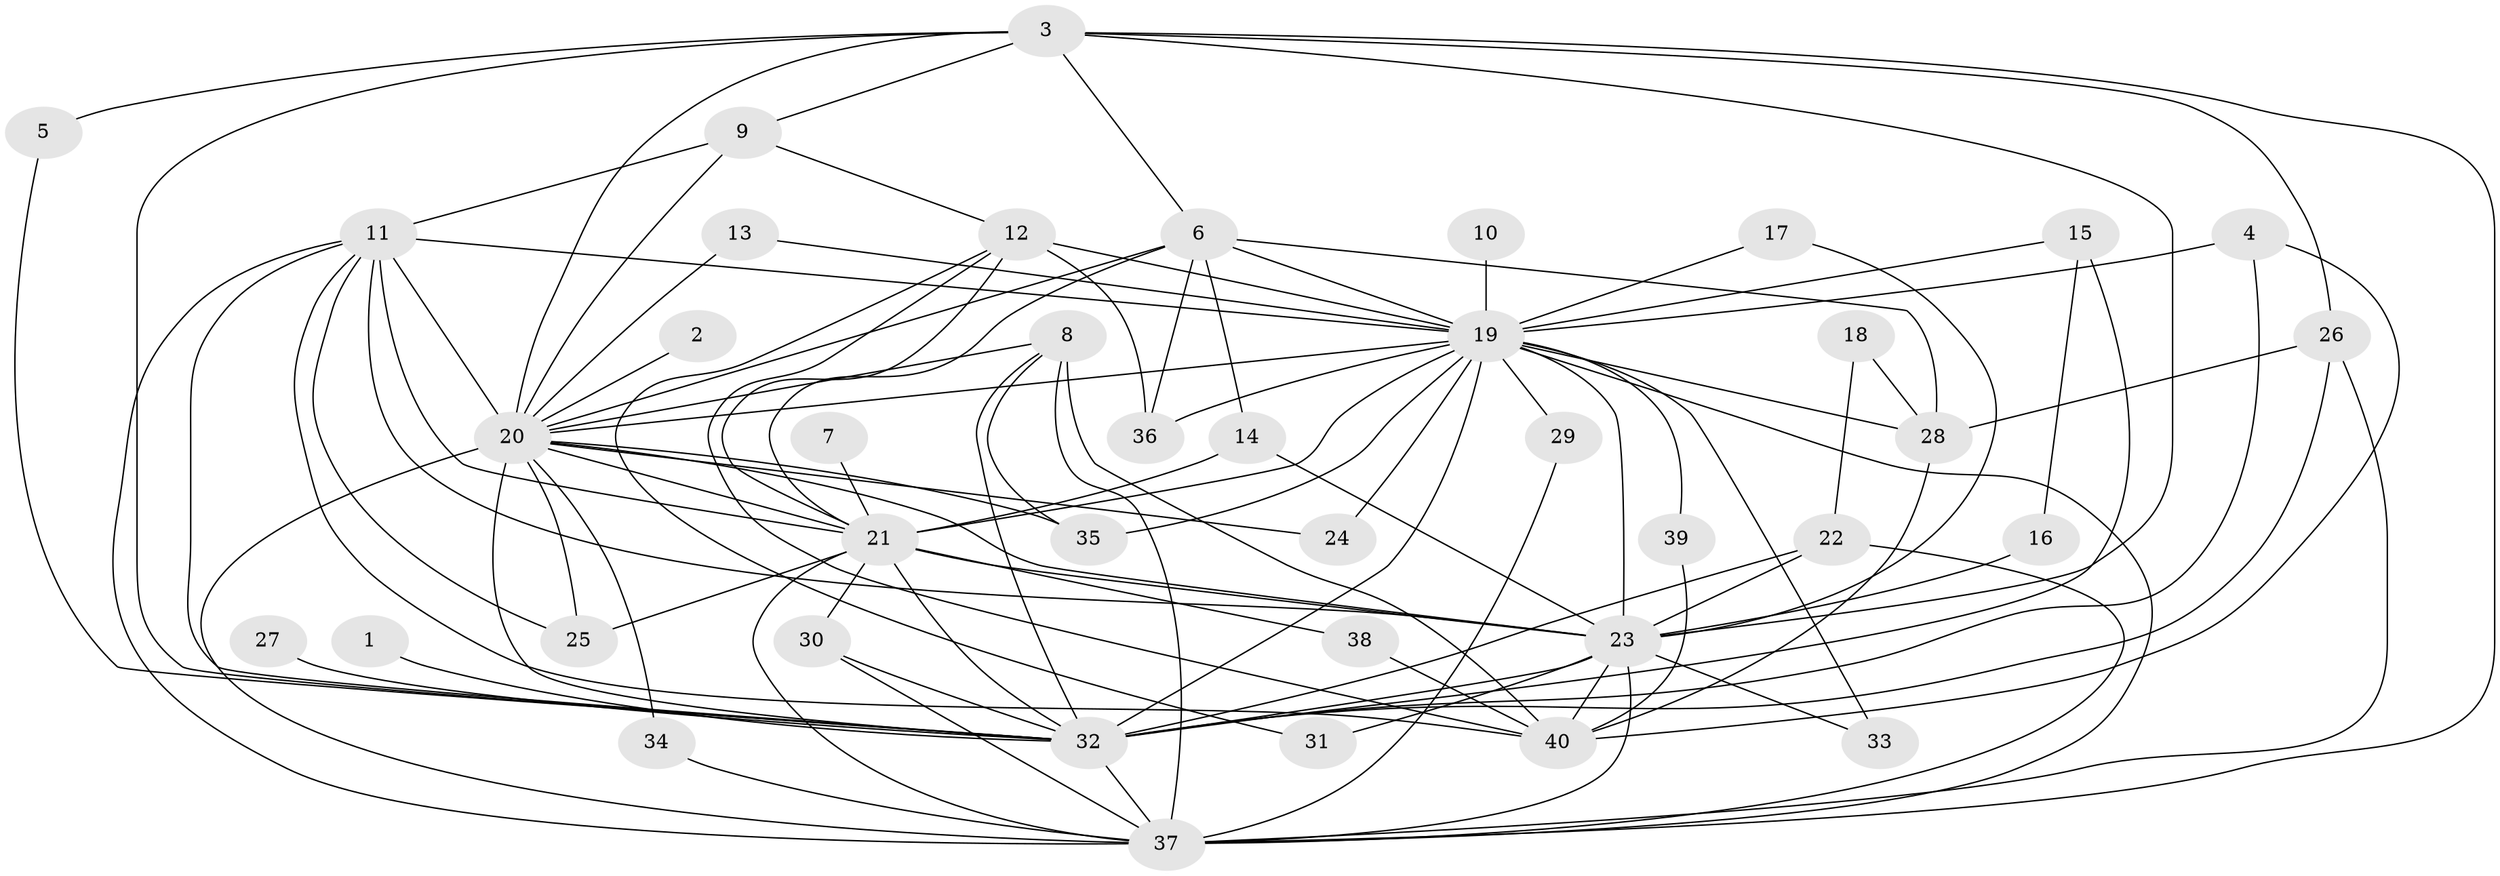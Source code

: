 // original degree distribution, {18: 0.02531645569620253, 15: 0.012658227848101266, 20: 0.02531645569620253, 12: 0.012658227848101266, 16: 0.02531645569620253, 22: 0.012658227848101266, 17: 0.012658227848101266, 7: 0.012658227848101266, 4: 0.0759493670886076, 6: 0.05063291139240506, 2: 0.5569620253164557, 3: 0.1518987341772152, 5: 0.012658227848101266, 8: 0.012658227848101266}
// Generated by graph-tools (version 1.1) at 2025/49/03/09/25 03:49:37]
// undirected, 40 vertices, 101 edges
graph export_dot {
graph [start="1"]
  node [color=gray90,style=filled];
  1;
  2;
  3;
  4;
  5;
  6;
  7;
  8;
  9;
  10;
  11;
  12;
  13;
  14;
  15;
  16;
  17;
  18;
  19;
  20;
  21;
  22;
  23;
  24;
  25;
  26;
  27;
  28;
  29;
  30;
  31;
  32;
  33;
  34;
  35;
  36;
  37;
  38;
  39;
  40;
  1 -- 32 [weight=2.0];
  2 -- 20 [weight=1.0];
  3 -- 5 [weight=1.0];
  3 -- 6 [weight=1.0];
  3 -- 9 [weight=1.0];
  3 -- 20 [weight=1.0];
  3 -- 23 [weight=1.0];
  3 -- 26 [weight=1.0];
  3 -- 32 [weight=1.0];
  3 -- 37 [weight=1.0];
  4 -- 19 [weight=1.0];
  4 -- 32 [weight=1.0];
  4 -- 40 [weight=1.0];
  5 -- 32 [weight=1.0];
  6 -- 14 [weight=1.0];
  6 -- 19 [weight=1.0];
  6 -- 20 [weight=1.0];
  6 -- 21 [weight=1.0];
  6 -- 28 [weight=1.0];
  6 -- 36 [weight=1.0];
  7 -- 21 [weight=1.0];
  8 -- 20 [weight=1.0];
  8 -- 32 [weight=1.0];
  8 -- 35 [weight=1.0];
  8 -- 37 [weight=1.0];
  8 -- 40 [weight=2.0];
  9 -- 11 [weight=1.0];
  9 -- 12 [weight=1.0];
  9 -- 20 [weight=1.0];
  10 -- 19 [weight=3.0];
  11 -- 19 [weight=3.0];
  11 -- 20 [weight=1.0];
  11 -- 21 [weight=1.0];
  11 -- 23 [weight=1.0];
  11 -- 25 [weight=1.0];
  11 -- 32 [weight=2.0];
  11 -- 37 [weight=1.0];
  11 -- 40 [weight=1.0];
  12 -- 19 [weight=3.0];
  12 -- 21 [weight=1.0];
  12 -- 31 [weight=1.0];
  12 -- 36 [weight=1.0];
  12 -- 40 [weight=1.0];
  13 -- 19 [weight=1.0];
  13 -- 20 [weight=1.0];
  14 -- 21 [weight=1.0];
  14 -- 23 [weight=1.0];
  15 -- 16 [weight=1.0];
  15 -- 19 [weight=1.0];
  15 -- 32 [weight=2.0];
  16 -- 23 [weight=1.0];
  17 -- 19 [weight=1.0];
  17 -- 23 [weight=1.0];
  18 -- 22 [weight=1.0];
  18 -- 28 [weight=1.0];
  19 -- 20 [weight=3.0];
  19 -- 21 [weight=3.0];
  19 -- 23 [weight=3.0];
  19 -- 24 [weight=1.0];
  19 -- 28 [weight=2.0];
  19 -- 29 [weight=2.0];
  19 -- 32 [weight=6.0];
  19 -- 33 [weight=1.0];
  19 -- 35 [weight=1.0];
  19 -- 36 [weight=1.0];
  19 -- 37 [weight=3.0];
  19 -- 39 [weight=1.0];
  20 -- 21 [weight=1.0];
  20 -- 23 [weight=1.0];
  20 -- 24 [weight=1.0];
  20 -- 25 [weight=1.0];
  20 -- 32 [weight=2.0];
  20 -- 34 [weight=1.0];
  20 -- 35 [weight=1.0];
  20 -- 37 [weight=1.0];
  21 -- 23 [weight=1.0];
  21 -- 25 [weight=1.0];
  21 -- 30 [weight=1.0];
  21 -- 32 [weight=3.0];
  21 -- 37 [weight=1.0];
  21 -- 38 [weight=1.0];
  22 -- 23 [weight=2.0];
  22 -- 32 [weight=2.0];
  22 -- 37 [weight=1.0];
  23 -- 31 [weight=1.0];
  23 -- 32 [weight=2.0];
  23 -- 33 [weight=1.0];
  23 -- 37 [weight=1.0];
  23 -- 40 [weight=1.0];
  26 -- 28 [weight=1.0];
  26 -- 32 [weight=1.0];
  26 -- 37 [weight=1.0];
  27 -- 32 [weight=2.0];
  28 -- 40 [weight=1.0];
  29 -- 37 [weight=1.0];
  30 -- 32 [weight=1.0];
  30 -- 37 [weight=1.0];
  32 -- 37 [weight=3.0];
  34 -- 37 [weight=1.0];
  38 -- 40 [weight=1.0];
  39 -- 40 [weight=1.0];
}
